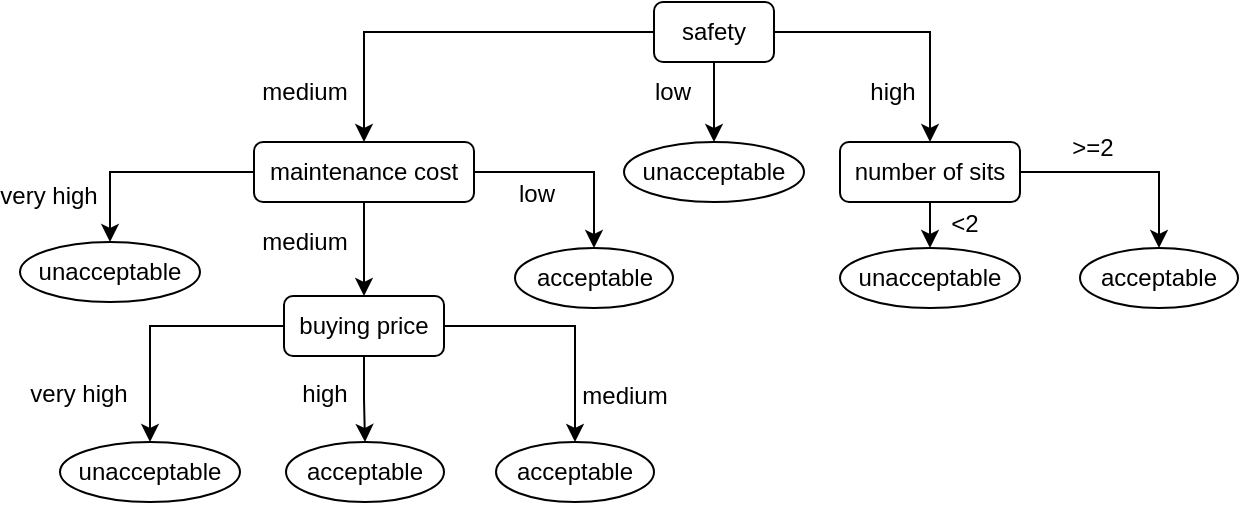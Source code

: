 <mxfile version="24.7.17">
  <diagram name="Page-1" id="Bqq3ml6rKQz_wR7xgZxC">
    <mxGraphModel dx="1116" dy="830" grid="1" gridSize="10" guides="1" tooltips="1" connect="1" arrows="1" fold="1" page="1" pageScale="1" pageWidth="827" pageHeight="1169" math="0" shadow="0">
      <root>
        <mxCell id="0" />
        <mxCell id="1" parent="0" />
        <mxCell id="wGU1YgHN29yls6QpEFfc-7" style="edgeStyle=orthogonalEdgeStyle;rounded=0;orthogonalLoop=1;jettySize=auto;html=1;entryX=0.5;entryY=0;entryDx=0;entryDy=0;" edge="1" parent="1" source="wGU1YgHN29yls6QpEFfc-1" target="wGU1YgHN29yls6QpEFfc-2">
          <mxGeometry relative="1" as="geometry" />
        </mxCell>
        <mxCell id="wGU1YgHN29yls6QpEFfc-9" value="medium" style="edgeLabel;html=1;align=center;verticalAlign=middle;resizable=0;points=[];fontSize=12;" vertex="1" connectable="0" parent="wGU1YgHN29yls6QpEFfc-7">
          <mxGeometry x="-0.3" y="4" relative="1" as="geometry">
            <mxPoint x="-105" y="26" as="offset" />
          </mxGeometry>
        </mxCell>
        <mxCell id="wGU1YgHN29yls6QpEFfc-8" style="edgeStyle=orthogonalEdgeStyle;rounded=0;orthogonalLoop=1;jettySize=auto;html=1;entryX=0.5;entryY=0;entryDx=0;entryDy=0;" edge="1" parent="1" source="wGU1YgHN29yls6QpEFfc-1" target="wGU1YgHN29yls6QpEFfc-3">
          <mxGeometry relative="1" as="geometry" />
        </mxCell>
        <mxCell id="wGU1YgHN29yls6QpEFfc-12" style="edgeStyle=orthogonalEdgeStyle;rounded=0;orthogonalLoop=1;jettySize=auto;html=1;entryX=0.5;entryY=0;entryDx=0;entryDy=0;" edge="1" parent="1" source="wGU1YgHN29yls6QpEFfc-1" target="wGU1YgHN29yls6QpEFfc-5">
          <mxGeometry relative="1" as="geometry" />
        </mxCell>
        <mxCell id="wGU1YgHN29yls6QpEFfc-1" value="s&lt;span style=&quot;background-color: initial;&quot;&gt;afety&lt;/span&gt;" style="rounded=1;whiteSpace=wrap;html=1;" vertex="1" parent="1">
          <mxGeometry x="337" y="50" width="60" height="30" as="geometry" />
        </mxCell>
        <mxCell id="wGU1YgHN29yls6QpEFfc-17" style="edgeStyle=orthogonalEdgeStyle;rounded=0;orthogonalLoop=1;jettySize=auto;html=1;exitX=0;exitY=0.5;exitDx=0;exitDy=0;entryX=0.5;entryY=0;entryDx=0;entryDy=0;" edge="1" parent="1" source="wGU1YgHN29yls6QpEFfc-2" target="wGU1YgHN29yls6QpEFfc-16">
          <mxGeometry relative="1" as="geometry" />
        </mxCell>
        <mxCell id="wGU1YgHN29yls6QpEFfc-19" style="edgeStyle=orthogonalEdgeStyle;rounded=0;orthogonalLoop=1;jettySize=auto;html=1;" edge="1" parent="1" source="wGU1YgHN29yls6QpEFfc-2" target="wGU1YgHN29yls6QpEFfc-18">
          <mxGeometry relative="1" as="geometry" />
        </mxCell>
        <mxCell id="wGU1YgHN29yls6QpEFfc-30" style="edgeStyle=orthogonalEdgeStyle;rounded=0;orthogonalLoop=1;jettySize=auto;html=1;exitX=1;exitY=0.5;exitDx=0;exitDy=0;entryX=0.5;entryY=0;entryDx=0;entryDy=0;" edge="1" parent="1" source="wGU1YgHN29yls6QpEFfc-2" target="wGU1YgHN29yls6QpEFfc-28">
          <mxGeometry relative="1" as="geometry">
            <mxPoint x="300" y="160" as="targetPoint" />
          </mxGeometry>
        </mxCell>
        <mxCell id="wGU1YgHN29yls6QpEFfc-2" value="m&lt;span style=&quot;background-color: initial;&quot;&gt;aintenance cost&lt;/span&gt;" style="rounded=1;whiteSpace=wrap;html=1;" vertex="1" parent="1">
          <mxGeometry x="137" y="120" width="110" height="30" as="geometry" />
        </mxCell>
        <mxCell id="wGU1YgHN29yls6QpEFfc-36" style="edgeStyle=orthogonalEdgeStyle;rounded=0;orthogonalLoop=1;jettySize=auto;html=1;entryX=0.5;entryY=0;entryDx=0;entryDy=0;" edge="1" parent="1" source="wGU1YgHN29yls6QpEFfc-3" target="wGU1YgHN29yls6QpEFfc-35">
          <mxGeometry relative="1" as="geometry" />
        </mxCell>
        <mxCell id="wGU1YgHN29yls6QpEFfc-37" style="edgeStyle=orthogonalEdgeStyle;rounded=0;orthogonalLoop=1;jettySize=auto;html=1;exitX=1;exitY=0.5;exitDx=0;exitDy=0;entryX=0.5;entryY=0;entryDx=0;entryDy=0;" edge="1" parent="1" source="wGU1YgHN29yls6QpEFfc-3" target="wGU1YgHN29yls6QpEFfc-33">
          <mxGeometry relative="1" as="geometry" />
        </mxCell>
        <mxCell id="wGU1YgHN29yls6QpEFfc-3" value="number of sits" style="rounded=1;whiteSpace=wrap;html=1;" vertex="1" parent="1">
          <mxGeometry x="430" y="120" width="90" height="30" as="geometry" />
        </mxCell>
        <mxCell id="wGU1YgHN29yls6QpEFfc-5" value="unacceptable" style="ellipse;whiteSpace=wrap;html=1;" vertex="1" parent="1">
          <mxGeometry x="322" y="120" width="90" height="30" as="geometry" />
        </mxCell>
        <mxCell id="wGU1YgHN29yls6QpEFfc-14" value="low" style="edgeLabel;html=1;align=center;verticalAlign=middle;resizable=0;points=[];fontSize=12;" vertex="1" connectable="0" parent="1">
          <mxGeometry x="290" y="90" as="geometry">
            <mxPoint x="56" y="5" as="offset" />
          </mxGeometry>
        </mxCell>
        <mxCell id="wGU1YgHN29yls6QpEFfc-15" value="high" style="edgeLabel;html=1;align=center;verticalAlign=middle;resizable=0;points=[];fontSize=12;" vertex="1" connectable="0" parent="1">
          <mxGeometry x="456" y="95" as="geometry" />
        </mxCell>
        <mxCell id="wGU1YgHN29yls6QpEFfc-16" value="unacceptable" style="ellipse;whiteSpace=wrap;html=1;" vertex="1" parent="1">
          <mxGeometry x="20" y="170" width="90" height="30" as="geometry" />
        </mxCell>
        <mxCell id="wGU1YgHN29yls6QpEFfc-22" style="edgeStyle=orthogonalEdgeStyle;rounded=0;orthogonalLoop=1;jettySize=auto;html=1;entryX=0.5;entryY=0;entryDx=0;entryDy=0;" edge="1" parent="1" source="wGU1YgHN29yls6QpEFfc-18" target="wGU1YgHN29yls6QpEFfc-21">
          <mxGeometry relative="1" as="geometry" />
        </mxCell>
        <mxCell id="wGU1YgHN29yls6QpEFfc-23" style="edgeStyle=orthogonalEdgeStyle;rounded=0;orthogonalLoop=1;jettySize=auto;html=1;entryX=0.5;entryY=0;entryDx=0;entryDy=0;" edge="1" parent="1" source="wGU1YgHN29yls6QpEFfc-18" target="wGU1YgHN29yls6QpEFfc-20">
          <mxGeometry relative="1" as="geometry" />
        </mxCell>
        <mxCell id="wGU1YgHN29yls6QpEFfc-25" style="edgeStyle=orthogonalEdgeStyle;rounded=0;orthogonalLoop=1;jettySize=auto;html=1;entryX=0.5;entryY=0;entryDx=0;entryDy=0;" edge="1" parent="1" source="wGU1YgHN29yls6QpEFfc-18" target="wGU1YgHN29yls6QpEFfc-24">
          <mxGeometry relative="1" as="geometry" />
        </mxCell>
        <mxCell id="wGU1YgHN29yls6QpEFfc-18" value="buying price" style="rounded=1;whiteSpace=wrap;html=1;" vertex="1" parent="1">
          <mxGeometry x="152" y="197" width="80" height="30" as="geometry" />
        </mxCell>
        <mxCell id="wGU1YgHN29yls6QpEFfc-20" value="unacceptable" style="ellipse;whiteSpace=wrap;html=1;" vertex="1" parent="1">
          <mxGeometry x="40" y="270" width="90" height="30" as="geometry" />
        </mxCell>
        <mxCell id="wGU1YgHN29yls6QpEFfc-21" value="acceptable" style="ellipse;whiteSpace=wrap;html=1;" vertex="1" parent="1">
          <mxGeometry x="153" y="270" width="79" height="30" as="geometry" />
        </mxCell>
        <mxCell id="wGU1YgHN29yls6QpEFfc-24" value="acceptable" style="ellipse;whiteSpace=wrap;html=1;" vertex="1" parent="1">
          <mxGeometry x="258" y="270" width="79" height="30" as="geometry" />
        </mxCell>
        <mxCell id="wGU1YgHN29yls6QpEFfc-26" value="very high" style="edgeLabel;html=1;align=center;verticalAlign=middle;resizable=0;points=[];fontSize=12;" vertex="1" connectable="0" parent="1">
          <mxGeometry x="65" y="161" as="geometry">
            <mxPoint x="-31" y="-14" as="offset" />
          </mxGeometry>
        </mxCell>
        <mxCell id="wGU1YgHN29yls6QpEFfc-27" value="medium" style="edgeLabel;html=1;align=center;verticalAlign=middle;resizable=0;points=[];fontSize=12;" vertex="1" connectable="0" parent="1">
          <mxGeometry x="162" y="170" as="geometry" />
        </mxCell>
        <mxCell id="wGU1YgHN29yls6QpEFfc-28" value="acceptable" style="ellipse;whiteSpace=wrap;html=1;" vertex="1" parent="1">
          <mxGeometry x="267.5" y="173" width="79" height="30" as="geometry" />
        </mxCell>
        <mxCell id="wGU1YgHN29yls6QpEFfc-29" style="edgeStyle=orthogonalEdgeStyle;rounded=0;orthogonalLoop=1;jettySize=auto;html=1;exitX=0.5;exitY=1;exitDx=0;exitDy=0;" edge="1" parent="1" source="wGU1YgHN29yls6QpEFfc-3" target="wGU1YgHN29yls6QpEFfc-3">
          <mxGeometry relative="1" as="geometry" />
        </mxCell>
        <mxCell id="wGU1YgHN29yls6QpEFfc-33" value="acceptable" style="ellipse;whiteSpace=wrap;html=1;" vertex="1" parent="1">
          <mxGeometry x="550" y="173" width="79" height="30" as="geometry" />
        </mxCell>
        <mxCell id="wGU1YgHN29yls6QpEFfc-35" value="unacceptable" style="ellipse;whiteSpace=wrap;html=1;" vertex="1" parent="1">
          <mxGeometry x="430" y="173" width="90" height="30" as="geometry" />
        </mxCell>
        <mxCell id="wGU1YgHN29yls6QpEFfc-38" value="&amp;lt;2" style="edgeLabel;html=1;align=center;verticalAlign=middle;resizable=0;points=[];fontSize=12;" vertex="1" connectable="0" parent="1">
          <mxGeometry x="495" y="157" as="geometry">
            <mxPoint x="-3" y="4" as="offset" />
          </mxGeometry>
        </mxCell>
        <mxCell id="wGU1YgHN29yls6QpEFfc-39" value="&amp;gt;=2" style="edgeLabel;html=1;align=center;verticalAlign=middle;resizable=0;points=[];fontSize=12;" vertex="1" connectable="0" parent="1">
          <mxGeometry x="498" y="126" as="geometry">
            <mxPoint x="58" y="-3" as="offset" />
          </mxGeometry>
        </mxCell>
        <mxCell id="wGU1YgHN29yls6QpEFfc-40" value="low" style="edgeLabel;html=1;align=center;verticalAlign=middle;resizable=0;points=[];fontSize=12;" vertex="1" connectable="0" parent="1">
          <mxGeometry x="222" y="141" as="geometry">
            <mxPoint x="56" y="5" as="offset" />
          </mxGeometry>
        </mxCell>
        <mxCell id="wGU1YgHN29yls6QpEFfc-41" value="very high" style="edgeLabel;html=1;align=center;verticalAlign=middle;resizable=0;points=[];fontSize=12;" vertex="1" connectable="0" parent="1">
          <mxGeometry x="80" y="260" as="geometry">
            <mxPoint x="-31" y="-14" as="offset" />
          </mxGeometry>
        </mxCell>
        <mxCell id="wGU1YgHN29yls6QpEFfc-42" value="high" style="edgeLabel;html=1;align=center;verticalAlign=middle;resizable=0;points=[];fontSize=12;" vertex="1" connectable="0" parent="1">
          <mxGeometry x="203" y="260" as="geometry">
            <mxPoint x="-31" y="-14" as="offset" />
          </mxGeometry>
        </mxCell>
        <mxCell id="wGU1YgHN29yls6QpEFfc-43" value="medium" style="edgeLabel;html=1;align=center;verticalAlign=middle;resizable=0;points=[];fontSize=12;" vertex="1" connectable="0" parent="1">
          <mxGeometry x="322" y="247" as="geometry" />
        </mxCell>
      </root>
    </mxGraphModel>
  </diagram>
</mxfile>
